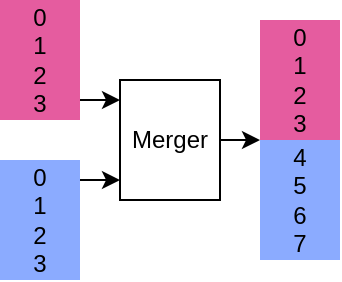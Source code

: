 <mxfile version="24.3.0" type="github">
  <diagram name="Page-1" id="XlX-9rtMUSkEQd4OlaJQ">
    <mxGraphModel dx="463" dy="256" grid="1" gridSize="10" guides="1" tooltips="1" connect="1" arrows="1" fold="1" page="1" pageScale="1" pageWidth="850" pageHeight="1100" math="0" shadow="0">
      <root>
        <mxCell id="0" />
        <mxCell id="1" parent="0" />
        <mxCell id="u2swivjqMbDGmnADW4ua-1" value="&lt;div&gt;0&lt;/div&gt;&lt;div&gt;1&lt;/div&gt;&lt;div&gt;2&lt;/div&gt;&lt;div&gt;3&lt;br&gt;&lt;/div&gt;" style="rounded=0;whiteSpace=wrap;html=1;fillColor=#dc267f;strokeColor=none;opacity=75;" parent="1" vertex="1">
          <mxGeometry x="120" y="30" width="40" height="60" as="geometry" />
        </mxCell>
        <mxCell id="u2swivjqMbDGmnADW4ua-2" value="&lt;div&gt;0&lt;/div&gt;&lt;div&gt;1&lt;/div&gt;&lt;div&gt;2&lt;/div&gt;&lt;div&gt;3&lt;br&gt;&lt;/div&gt;" style="rounded=0;whiteSpace=wrap;html=1;fillColor=#648fff;strokeColor=none;opacity=75;" parent="1" vertex="1">
          <mxGeometry x="120" y="110" width="40" height="60" as="geometry" />
        </mxCell>
        <mxCell id="u2swivjqMbDGmnADW4ua-3" value="&lt;div&gt;Merger&lt;/div&gt;" style="rounded=0;whiteSpace=wrap;html=1;" parent="1" vertex="1">
          <mxGeometry x="180" y="70" width="50" height="60" as="geometry" />
        </mxCell>
        <mxCell id="u2swivjqMbDGmnADW4ua-4" value="" style="endArrow=classic;html=1;rounded=0;" parent="1" edge="1">
          <mxGeometry width="50" height="50" relative="1" as="geometry">
            <mxPoint x="160" y="120" as="sourcePoint" />
            <mxPoint x="180" y="120" as="targetPoint" />
          </mxGeometry>
        </mxCell>
        <mxCell id="u2swivjqMbDGmnADW4ua-5" value="" style="endArrow=classic;html=1;rounded=0;" parent="1" edge="1">
          <mxGeometry width="50" height="50" relative="1" as="geometry">
            <mxPoint x="160" y="80" as="sourcePoint" />
            <mxPoint x="180" y="80" as="targetPoint" />
          </mxGeometry>
        </mxCell>
        <mxCell id="u2swivjqMbDGmnADW4ua-7" value="&lt;div&gt;0&lt;/div&gt;&lt;div&gt;1&lt;/div&gt;&lt;div&gt;2&lt;/div&gt;&lt;div&gt;3&lt;br&gt;&lt;/div&gt;" style="rounded=0;whiteSpace=wrap;html=1;fillColor=#dc267f;strokeColor=none;glass=0;shadow=0;gradientColor=none;opacity=75;" parent="1" vertex="1">
          <mxGeometry x="250" y="40" width="40" height="60" as="geometry" />
        </mxCell>
        <mxCell id="u2swivjqMbDGmnADW4ua-8" value="&lt;div&gt;4&lt;/div&gt;&lt;div&gt;5&lt;/div&gt;&lt;div&gt;6&lt;/div&gt;&lt;div&gt;7&lt;br&gt;&lt;/div&gt;" style="rounded=0;whiteSpace=wrap;html=1;fillColor=#648fff;strokeColor=none;opacity=75;" parent="1" vertex="1">
          <mxGeometry x="250" y="100" width="40" height="60" as="geometry" />
        </mxCell>
        <mxCell id="u2swivjqMbDGmnADW4ua-9" value="" style="endArrow=classic;html=1;rounded=0;" parent="1" edge="1">
          <mxGeometry width="50" height="50" relative="1" as="geometry">
            <mxPoint x="230" y="100" as="sourcePoint" />
            <mxPoint x="250" y="100" as="targetPoint" />
          </mxGeometry>
        </mxCell>
      </root>
    </mxGraphModel>
  </diagram>
</mxfile>
